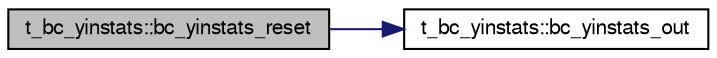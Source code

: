 digraph G
{
  bgcolor="transparent";
  edge [fontname="FreeSans",fontsize="10",labelfontname="FreeSans",labelfontsize="10"];
  node [fontname="FreeSans",fontsize="10",shape=record];
  rankdir=LR;
  Node1 [label="t_bc_yinstats::bc_yinstats_reset",height=0.2,width=0.4,color="black", fillcolor="grey75", style="filled" fontcolor="black"];
  Node1 -> Node2 [color="midnightblue",fontsize="10",style="solid",fontname="FreeSans"];
  Node2 [label="t_bc_yinstats::bc_yinstats_out",height=0.2,width=0.4,color="black",URL="$structt__bc__yinstats.html#ac3a00cd11c6591a26cf10732eddb3f68",tooltip="Outputs a coocked pitch with its mean amplitude and probability."];
}
